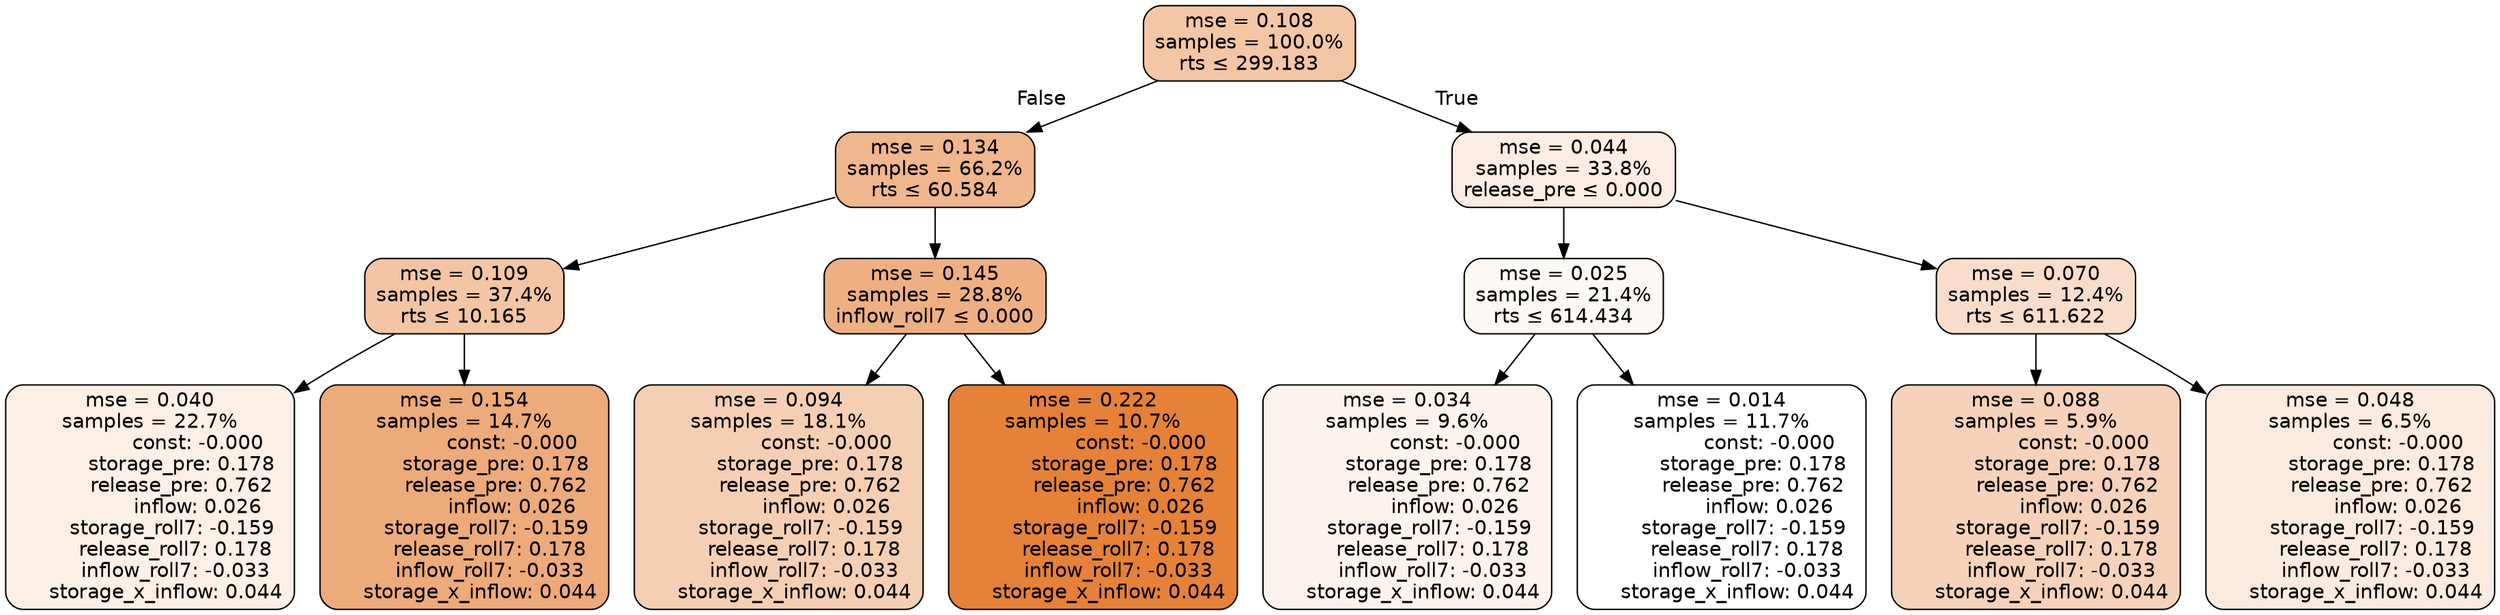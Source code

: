 digraph tree {
node [shape=rectangle, style="filled, rounded", color="black", fontname=helvetica] ;
edge [fontname=helvetica] ;
	"0" [label="mse = 0.108
samples = 100.0%
rts &le; 299.183", fillcolor="#f3c6a6"]
	"1" [label="mse = 0.134
samples = 66.2%
rts &le; 60.584", fillcolor="#f0b68d"]
	"2" [label="mse = 0.109
samples = 37.4%
rts &le; 10.165", fillcolor="#f3c5a5"]
	"3" [label="mse = 0.040
samples = 22.7%
               const: -0.000
          storage_pre: 0.178
          release_pre: 0.762
               inflow: 0.026
       storage_roll7: -0.159
        release_roll7: 0.178
        inflow_roll7: -0.033
     storage_x_inflow: 0.044", fillcolor="#fbefe6"]
	"4" [label="mse = 0.154
samples = 14.7%
               const: -0.000
          storage_pre: 0.178
          release_pre: 0.762
               inflow: 0.026
       storage_roll7: -0.159
        release_roll7: 0.178
        inflow_roll7: -0.033
     storage_x_inflow: 0.044", fillcolor="#edaa7a"]
	"5" [label="mse = 0.145
samples = 28.8%
inflow_roll7 &le; 0.000", fillcolor="#eeb083"]
	"6" [label="mse = 0.094
samples = 18.1%
               const: -0.000
          storage_pre: 0.178
          release_pre: 0.762
               inflow: 0.026
       storage_roll7: -0.159
        release_roll7: 0.178
        inflow_roll7: -0.033
     storage_x_inflow: 0.044", fillcolor="#f5cfb3"]
	"7" [label="mse = 0.222
samples = 10.7%
               const: -0.000
          storage_pre: 0.178
          release_pre: 0.762
               inflow: 0.026
       storage_roll7: -0.159
        release_roll7: 0.178
        inflow_roll7: -0.033
     storage_x_inflow: 0.044", fillcolor="#e58139"]
	"8" [label="mse = 0.044
samples = 33.8%
release_pre &le; 0.000", fillcolor="#fbede3"]
	"9" [label="mse = 0.025
samples = 21.4%
rts &le; 614.434", fillcolor="#fdf8f4"]
	"10" [label="mse = 0.034
samples = 9.6%
               const: -0.000
          storage_pre: 0.178
          release_pre: 0.762
               inflow: 0.026
       storage_roll7: -0.159
        release_roll7: 0.178
        inflow_roll7: -0.033
     storage_x_inflow: 0.044", fillcolor="#fcf3ec"]
	"11" [label="mse = 0.014
samples = 11.7%
               const: -0.000
          storage_pre: 0.178
          release_pre: 0.762
               inflow: 0.026
       storage_roll7: -0.159
        release_roll7: 0.178
        inflow_roll7: -0.033
     storage_x_inflow: 0.044", fillcolor="#ffffff"]
	"12" [label="mse = 0.070
samples = 12.4%
rts &le; 611.622", fillcolor="#f8ddca"]
	"13" [label="mse = 0.088
samples = 5.9%
               const: -0.000
          storage_pre: 0.178
          release_pre: 0.762
               inflow: 0.026
       storage_roll7: -0.159
        release_roll7: 0.178
        inflow_roll7: -0.033
     storage_x_inflow: 0.044", fillcolor="#f5d2b9"]
	"14" [label="mse = 0.048
samples = 6.5%
               const: -0.000
          storage_pre: 0.178
          release_pre: 0.762
               inflow: 0.026
       storage_roll7: -0.159
        release_roll7: 0.178
        inflow_roll7: -0.033
     storage_x_inflow: 0.044", fillcolor="#faeadf"]

	"0" -> "1" [labeldistance=2.5, labelangle=45, headlabel="False"]
	"1" -> "2"
	"2" -> "3"
	"2" -> "4"
	"1" -> "5"
	"5" -> "6"
	"5" -> "7"
	"0" -> "8" [labeldistance=2.5, labelangle=-45, headlabel="True"]
	"8" -> "9"
	"9" -> "10"
	"9" -> "11"
	"8" -> "12"
	"12" -> "13"
	"12" -> "14"
}